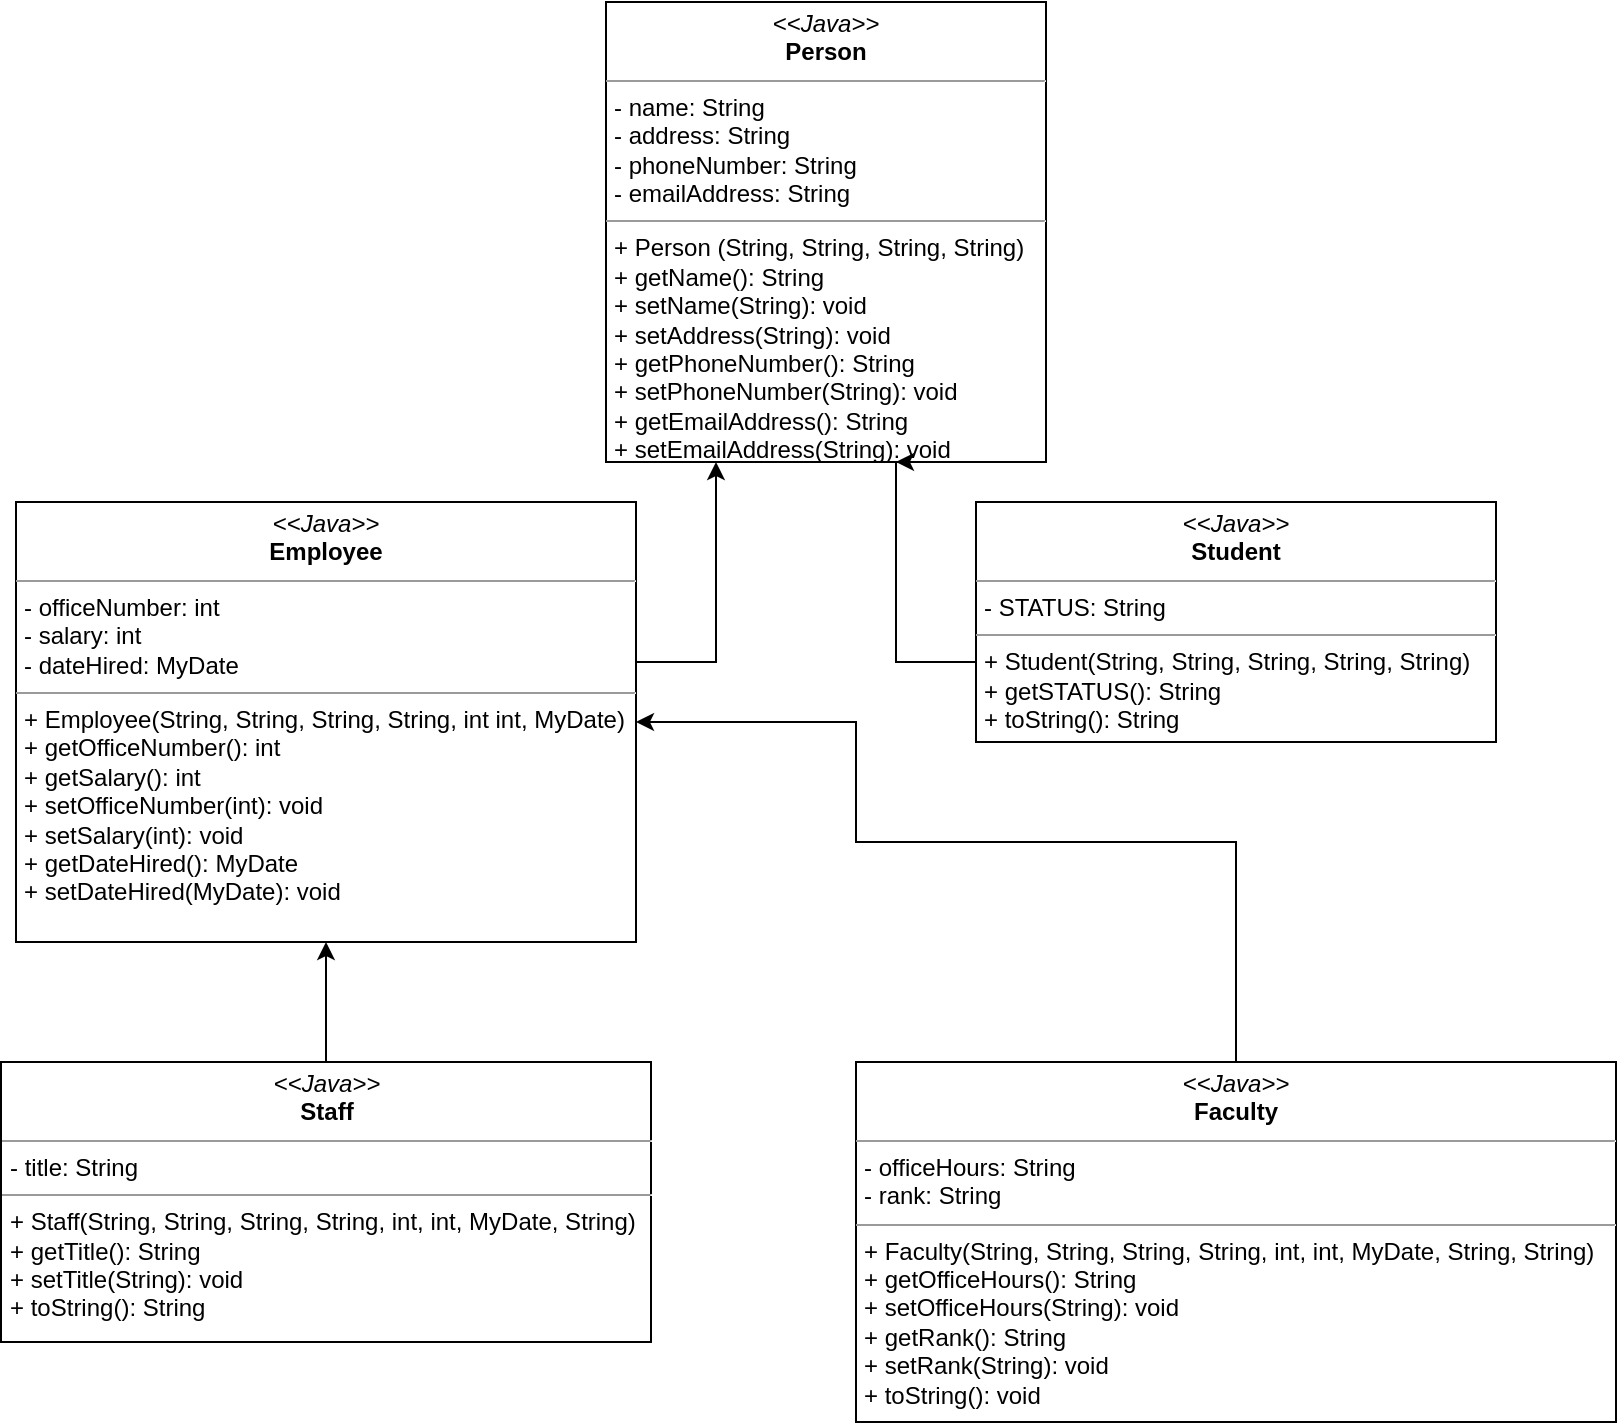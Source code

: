 <mxfile version="12.5.3" type="device"><diagram id="8QTFP3ZjeKSDr1GyNXLp" name="Page-1"><mxGraphModel dx="1086" dy="806" grid="1" gridSize="10" guides="1" tooltips="1" connect="1" arrows="1" fold="1" page="1" pageScale="1" pageWidth="850" pageHeight="1100" math="0" shadow="0"><root><mxCell id="0"/><mxCell id="1" parent="0"/><mxCell id="wEQSDkah1havwfYiTGN_-1" value="&lt;p style=&quot;margin: 0px ; margin-top: 4px ; text-align: center&quot;&gt;&lt;i&gt;&amp;lt;&amp;lt;Java&amp;gt;&amp;gt;&lt;/i&gt;&lt;br&gt;&lt;b&gt;Person&lt;/b&gt;&lt;/p&gt;&lt;hr size=&quot;1&quot;&gt;&lt;p style=&quot;margin: 0px ; margin-left: 4px&quot;&gt;- name: String&lt;br&gt;&lt;/p&gt;&lt;p style=&quot;margin: 0px ; margin-left: 4px&quot;&gt;- address: String&lt;/p&gt;&lt;p style=&quot;margin: 0px ; margin-left: 4px&quot;&gt;- phoneNumber: String&lt;/p&gt;&lt;p style=&quot;margin: 0px ; margin-left: 4px&quot;&gt;- emailAddress: String&lt;/p&gt;&lt;hr size=&quot;1&quot;&gt;&lt;p style=&quot;margin: 0px ; margin-left: 4px&quot;&gt;+ Person (String, String, String, String)&lt;br&gt;+ getName(): String&lt;/p&gt;&lt;p style=&quot;margin: 0px ; margin-left: 4px&quot;&gt;+ setName(String): void&lt;/p&gt;&lt;p style=&quot;margin: 0px ; margin-left: 4px&quot;&gt;+ setAddress(String): void&lt;/p&gt;&lt;p style=&quot;margin: 0px ; margin-left: 4px&quot;&gt;+ getPhoneNumber(): String&lt;/p&gt;&lt;p style=&quot;margin: 0px ; margin-left: 4px&quot;&gt;+ setPhoneNumber(String): void&lt;/p&gt;&lt;p style=&quot;margin: 0px ; margin-left: 4px&quot;&gt;+ getEmailAddress(): String&lt;/p&gt;&lt;p style=&quot;margin: 0px ; margin-left: 4px&quot;&gt;+ setEmailAddress(String): void&lt;/p&gt;" style="verticalAlign=top;align=left;overflow=fill;fontSize=12;fontFamily=Helvetica;html=1;" vertex="1" parent="1"><mxGeometry x="315" y="10" width="220" height="230" as="geometry"/></mxCell><mxCell id="wEQSDkah1havwfYiTGN_-3" style="edgeStyle=orthogonalEdgeStyle;rounded=0;orthogonalLoop=1;jettySize=auto;html=1;entryX=0.25;entryY=1;entryDx=0;entryDy=0;" edge="1" parent="1" source="wEQSDkah1havwfYiTGN_-2" target="wEQSDkah1havwfYiTGN_-1"><mxGeometry relative="1" as="geometry"><Array as="points"><mxPoint x="370" y="340"/></Array></mxGeometry></mxCell><mxCell id="wEQSDkah1havwfYiTGN_-2" value="&lt;p style=&quot;margin: 0px ; margin-top: 4px ; text-align: center&quot;&gt;&lt;i&gt;&amp;lt;&amp;lt;Java&amp;gt;&amp;gt;&lt;/i&gt;&lt;br&gt;&lt;b&gt;Employee&lt;/b&gt;&lt;/p&gt;&lt;hr size=&quot;1&quot;&gt;&lt;p style=&quot;margin: 0px ; margin-left: 4px&quot;&gt;- officeNumber: int&lt;br&gt;- salary: int&lt;/p&gt;&lt;p style=&quot;margin: 0px ; margin-left: 4px&quot;&gt;- dateHired: MyDate&lt;/p&gt;&lt;hr size=&quot;1&quot;&gt;&lt;p style=&quot;margin: 0px ; margin-left: 4px&quot;&gt;+ Employee(String, String, String, String, int int, MyDate)&lt;br&gt;+ getOfficeNumber(): int&lt;/p&gt;&lt;p style=&quot;margin: 0px ; margin-left: 4px&quot;&gt;+ getSalary(): int&lt;/p&gt;&lt;p style=&quot;margin: 0px ; margin-left: 4px&quot;&gt;+ setOfficeNumber(int): void&lt;/p&gt;&lt;p style=&quot;margin: 0px ; margin-left: 4px&quot;&gt;+ setSalary(int): void&lt;/p&gt;&lt;p style=&quot;margin: 0px ; margin-left: 4px&quot;&gt;+ getDateHired(): MyDate&lt;/p&gt;&lt;p style=&quot;margin: 0px ; margin-left: 4px&quot;&gt;+ setDateHired(MyDate): void&lt;/p&gt;&lt;p style=&quot;margin: 0px ; margin-left: 4px&quot;&gt;&lt;br&gt;&lt;/p&gt;" style="verticalAlign=top;align=left;overflow=fill;fontSize=12;fontFamily=Helvetica;html=1;" vertex="1" parent="1"><mxGeometry x="20" y="260" width="310" height="220" as="geometry"/></mxCell><mxCell id="wEQSDkah1havwfYiTGN_-5" style="edgeStyle=orthogonalEdgeStyle;rounded=0;orthogonalLoop=1;jettySize=auto;html=1;" edge="1" parent="1" source="wEQSDkah1havwfYiTGN_-4"><mxGeometry relative="1" as="geometry"><mxPoint x="460" y="240" as="targetPoint"/><Array as="points"><mxPoint x="460" y="340"/><mxPoint x="460" y="240"/><mxPoint x="480" y="240"/></Array></mxGeometry></mxCell><mxCell id="wEQSDkah1havwfYiTGN_-4" value="&lt;p style=&quot;margin: 0px ; margin-top: 4px ; text-align: center&quot;&gt;&lt;i&gt;&amp;lt;&amp;lt;Java&amp;gt;&amp;gt;&lt;/i&gt;&lt;br&gt;&lt;b&gt;Student&lt;/b&gt;&lt;/p&gt;&lt;hr size=&quot;1&quot;&gt;&lt;p style=&quot;margin: 0px ; margin-left: 4px&quot;&gt;- STATUS: String&lt;br&gt;&lt;/p&gt;&lt;hr size=&quot;1&quot;&gt;&lt;p style=&quot;margin: 0px ; margin-left: 4px&quot;&gt;+ Student(String, String, String, String, String)&lt;br&gt;+ getSTATUS(): String&lt;/p&gt;&lt;p style=&quot;margin: 0px ; margin-left: 4px&quot;&gt;+ toString(): String&lt;/p&gt;" style="verticalAlign=top;align=left;overflow=fill;fontSize=12;fontFamily=Helvetica;html=1;" vertex="1" parent="1"><mxGeometry x="500" y="260" width="260" height="120" as="geometry"/></mxCell><mxCell id="wEQSDkah1havwfYiTGN_-7" style="edgeStyle=orthogonalEdgeStyle;rounded=0;orthogonalLoop=1;jettySize=auto;html=1;entryX=0.5;entryY=1;entryDx=0;entryDy=0;" edge="1" parent="1" source="wEQSDkah1havwfYiTGN_-6" target="wEQSDkah1havwfYiTGN_-2"><mxGeometry relative="1" as="geometry"/></mxCell><mxCell id="wEQSDkah1havwfYiTGN_-6" value="&lt;p style=&quot;margin: 0px ; margin-top: 4px ; text-align: center&quot;&gt;&lt;i&gt;&amp;lt;&amp;lt;Java&amp;gt;&amp;gt;&lt;/i&gt;&lt;br&gt;&lt;b&gt;Staff&lt;/b&gt;&lt;/p&gt;&lt;hr size=&quot;1&quot;&gt;&lt;p style=&quot;margin: 0px ; margin-left: 4px&quot;&gt;- title: String&lt;br&gt;&lt;/p&gt;&lt;hr size=&quot;1&quot;&gt;&lt;p style=&quot;margin: 0px ; margin-left: 4px&quot;&gt;+ Staff(String, String, String, String, int, int, MyDate, String)&lt;br&gt;+ getTitle(): String&lt;/p&gt;&lt;p style=&quot;margin: 0px ; margin-left: 4px&quot;&gt;+ setTitle(String): void&lt;/p&gt;&lt;p style=&quot;margin: 0px ; margin-left: 4px&quot;&gt;+ toString(): String&lt;/p&gt;" style="verticalAlign=top;align=left;overflow=fill;fontSize=12;fontFamily=Helvetica;html=1;" vertex="1" parent="1"><mxGeometry x="12.5" y="540" width="325" height="140" as="geometry"/></mxCell><mxCell id="wEQSDkah1havwfYiTGN_-9" style="edgeStyle=orthogonalEdgeStyle;rounded=0;orthogonalLoop=1;jettySize=auto;html=1;entryX=1;entryY=0.5;entryDx=0;entryDy=0;" edge="1" parent="1" source="wEQSDkah1havwfYiTGN_-8" target="wEQSDkah1havwfYiTGN_-2"><mxGeometry relative="1" as="geometry"><Array as="points"><mxPoint x="630" y="430"/><mxPoint x="440" y="430"/><mxPoint x="440" y="370"/></Array></mxGeometry></mxCell><mxCell id="wEQSDkah1havwfYiTGN_-8" value="&lt;p style=&quot;margin: 0px ; margin-top: 4px ; text-align: center&quot;&gt;&lt;i&gt;&amp;lt;&amp;lt;Java&amp;gt;&amp;gt;&lt;/i&gt;&lt;br&gt;&lt;b&gt;Faculty&lt;/b&gt;&lt;/p&gt;&lt;hr size=&quot;1&quot;&gt;&lt;p style=&quot;margin: 0px ; margin-left: 4px&quot;&gt;- officeHours: String&lt;br&gt;- rank: String&lt;/p&gt;&lt;hr size=&quot;1&quot;&gt;&lt;p style=&quot;margin: 0px ; margin-left: 4px&quot;&gt;+ Faculty(String, String, String, String, int, int, MyDate, String, String)&lt;br&gt;+ getOfficeHours(): String&lt;/p&gt;&lt;p style=&quot;margin: 0px ; margin-left: 4px&quot;&gt;+ setOfficeHours(String): void&lt;/p&gt;&lt;p style=&quot;margin: 0px ; margin-left: 4px&quot;&gt;+ getRank(): String&lt;/p&gt;&lt;p style=&quot;margin: 0px ; margin-left: 4px&quot;&gt;+ setRank(String): void&lt;/p&gt;&lt;p style=&quot;margin: 0px ; margin-left: 4px&quot;&gt;+ toString(): void&lt;/p&gt;" style="verticalAlign=top;align=left;overflow=fill;fontSize=12;fontFamily=Helvetica;html=1;" vertex="1" parent="1"><mxGeometry x="440" y="540" width="380" height="180" as="geometry"/></mxCell></root></mxGraphModel></diagram></mxfile>